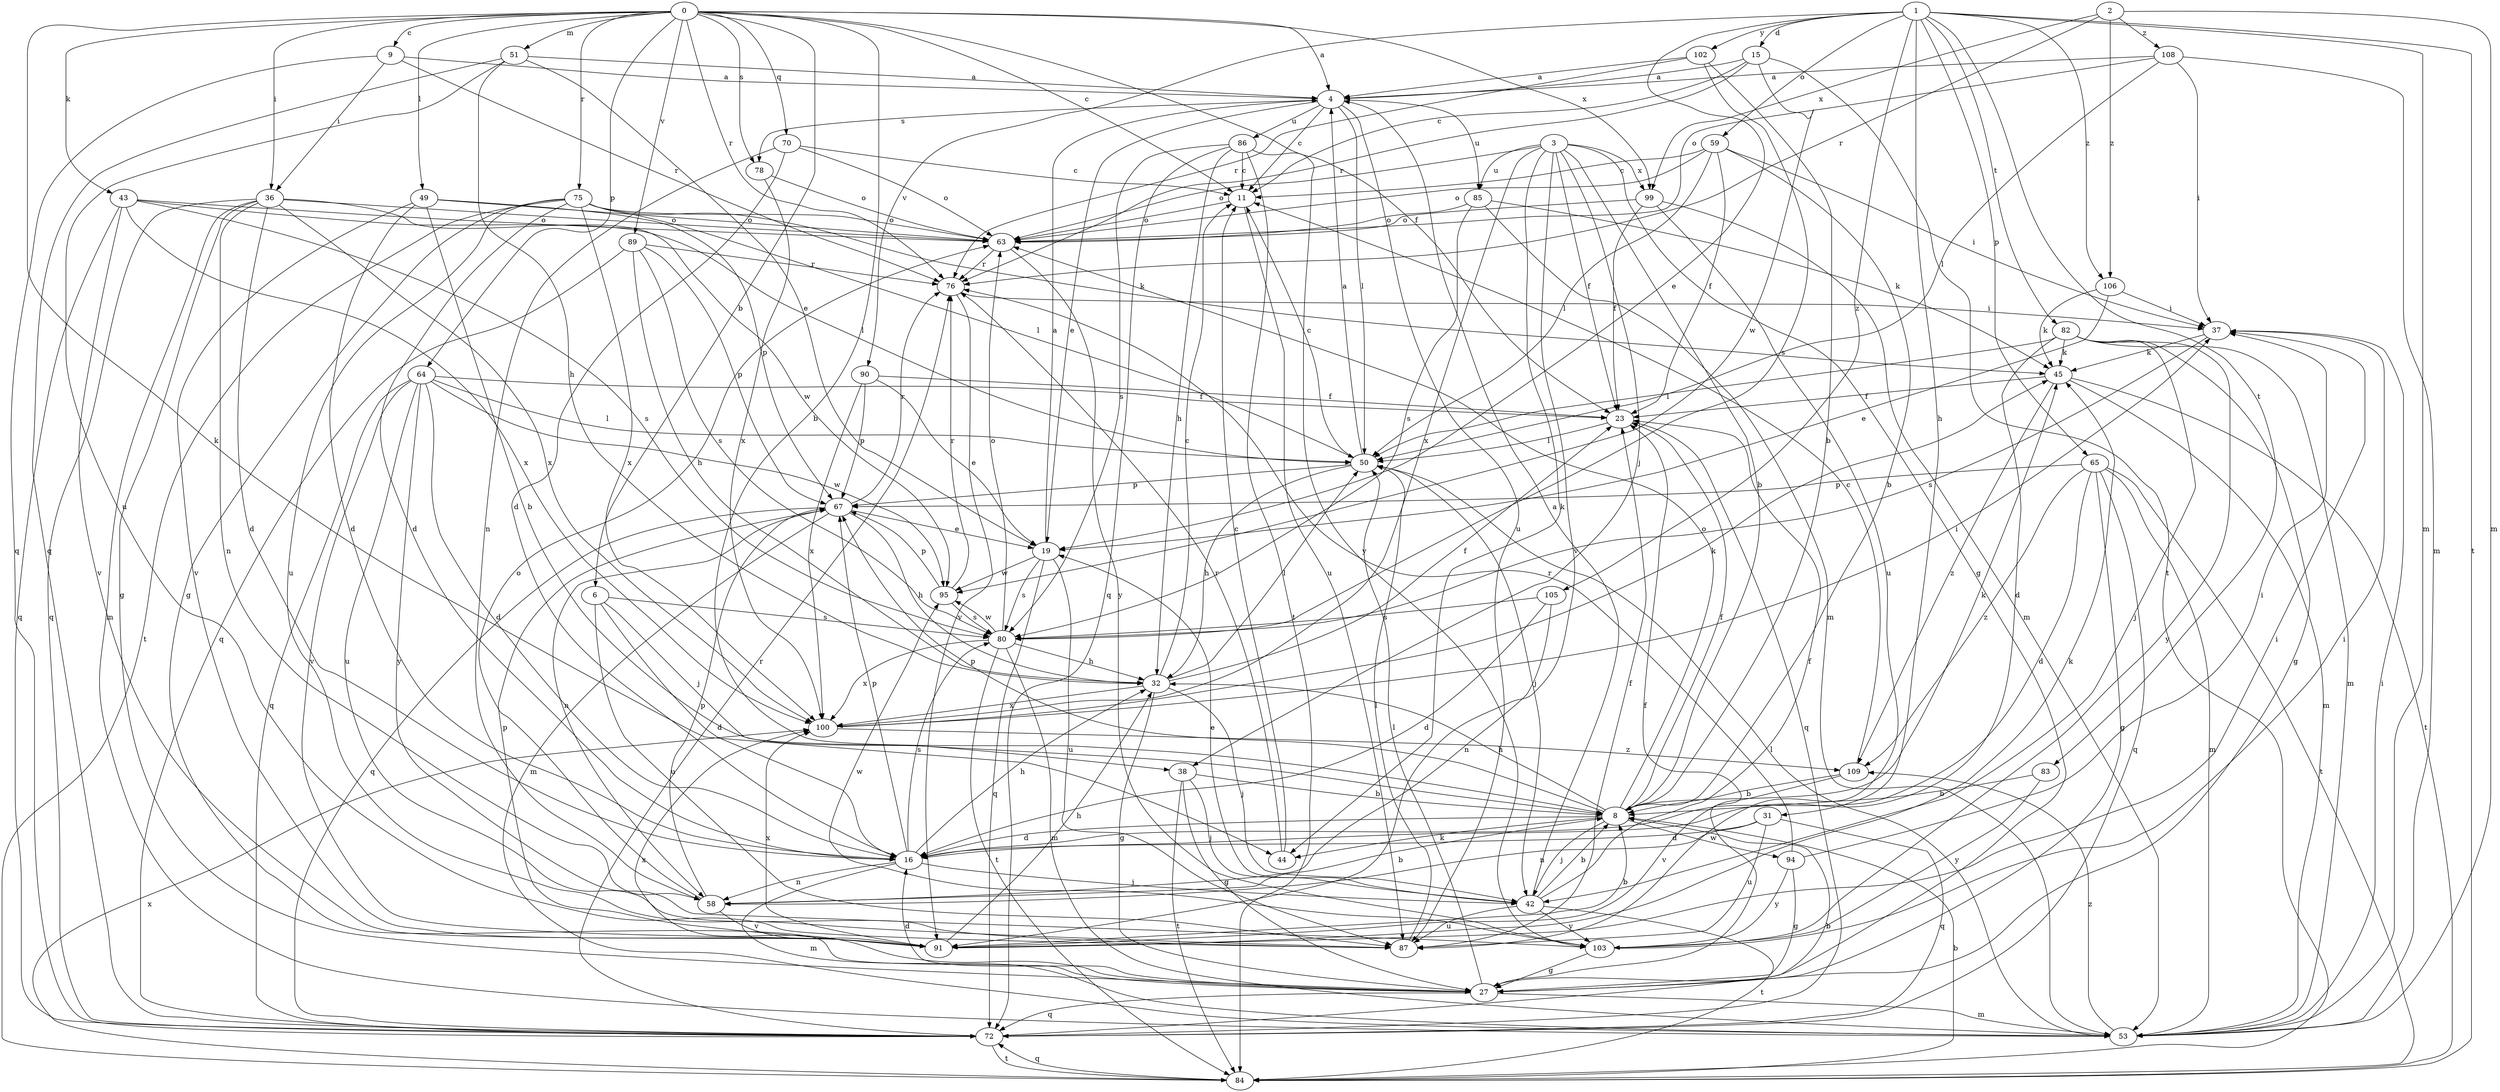 strict digraph  {
0;
1;
2;
3;
4;
6;
8;
9;
11;
15;
16;
19;
23;
27;
31;
32;
36;
37;
38;
42;
43;
44;
45;
49;
50;
51;
53;
58;
59;
63;
64;
65;
67;
70;
72;
75;
76;
78;
80;
82;
83;
84;
85;
86;
87;
89;
90;
91;
94;
95;
99;
100;
102;
103;
105;
106;
108;
109;
0 -> 4  [label=a];
0 -> 6  [label=b];
0 -> 8  [label=b];
0 -> 9  [label=c];
0 -> 11  [label=c];
0 -> 23  [label=f];
0 -> 36  [label=i];
0 -> 43  [label=k];
0 -> 44  [label=k];
0 -> 49  [label=l];
0 -> 51  [label=m];
0 -> 64  [label=p];
0 -> 70  [label=q];
0 -> 75  [label=r];
0 -> 76  [label=r];
0 -> 78  [label=s];
0 -> 89  [label=v];
0 -> 99  [label=x];
1 -> 15  [label=d];
1 -> 19  [label=e];
1 -> 31  [label=h];
1 -> 53  [label=m];
1 -> 59  [label=o];
1 -> 65  [label=p];
1 -> 82  [label=t];
1 -> 83  [label=t];
1 -> 84  [label=t];
1 -> 90  [label=v];
1 -> 102  [label=y];
1 -> 105  [label=z];
1 -> 106  [label=z];
2 -> 53  [label=m];
2 -> 76  [label=r];
2 -> 99  [label=x];
2 -> 106  [label=z];
2 -> 108  [label=z];
3 -> 8  [label=b];
3 -> 23  [label=f];
3 -> 27  [label=g];
3 -> 38  [label=j];
3 -> 44  [label=k];
3 -> 63  [label=o];
3 -> 85  [label=u];
3 -> 91  [label=v];
3 -> 99  [label=x];
3 -> 100  [label=x];
4 -> 11  [label=c];
4 -> 19  [label=e];
4 -> 50  [label=l];
4 -> 78  [label=s];
4 -> 85  [label=u];
4 -> 86  [label=u];
4 -> 87  [label=u];
6 -> 16  [label=d];
6 -> 38  [label=j];
6 -> 80  [label=s];
6 -> 87  [label=u];
8 -> 16  [label=d];
8 -> 23  [label=f];
8 -> 32  [label=h];
8 -> 42  [label=j];
8 -> 44  [label=k];
8 -> 45  [label=k];
8 -> 63  [label=o];
8 -> 67  [label=p];
8 -> 94  [label=w];
9 -> 4  [label=a];
9 -> 36  [label=i];
9 -> 72  [label=q];
9 -> 76  [label=r];
11 -> 63  [label=o];
11 -> 87  [label=u];
15 -> 4  [label=a];
15 -> 11  [label=c];
15 -> 76  [label=r];
15 -> 84  [label=t];
15 -> 95  [label=w];
16 -> 32  [label=h];
16 -> 42  [label=j];
16 -> 53  [label=m];
16 -> 58  [label=n];
16 -> 67  [label=p];
16 -> 80  [label=s];
19 -> 4  [label=a];
19 -> 72  [label=q];
19 -> 80  [label=s];
19 -> 87  [label=u];
19 -> 95  [label=w];
23 -> 50  [label=l];
23 -> 72  [label=q];
27 -> 16  [label=d];
27 -> 23  [label=f];
27 -> 50  [label=l];
27 -> 53  [label=m];
27 -> 72  [label=q];
27 -> 100  [label=x];
31 -> 16  [label=d];
31 -> 58  [label=n];
31 -> 72  [label=q];
31 -> 87  [label=u];
32 -> 11  [label=c];
32 -> 23  [label=f];
32 -> 27  [label=g];
32 -> 42  [label=j];
32 -> 50  [label=l];
32 -> 100  [label=x];
36 -> 16  [label=d];
36 -> 27  [label=g];
36 -> 53  [label=m];
36 -> 58  [label=n];
36 -> 63  [label=o];
36 -> 72  [label=q];
36 -> 95  [label=w];
36 -> 100  [label=x];
37 -> 45  [label=k];
37 -> 80  [label=s];
38 -> 8  [label=b];
38 -> 27  [label=g];
38 -> 42  [label=j];
38 -> 84  [label=t];
42 -> 4  [label=a];
42 -> 8  [label=b];
42 -> 19  [label=e];
42 -> 23  [label=f];
42 -> 84  [label=t];
42 -> 87  [label=u];
42 -> 103  [label=y];
43 -> 50  [label=l];
43 -> 63  [label=o];
43 -> 72  [label=q];
43 -> 80  [label=s];
43 -> 91  [label=v];
43 -> 100  [label=x];
44 -> 11  [label=c];
44 -> 76  [label=r];
45 -> 23  [label=f];
45 -> 53  [label=m];
45 -> 84  [label=t];
45 -> 109  [label=z];
49 -> 8  [label=b];
49 -> 16  [label=d];
49 -> 63  [label=o];
49 -> 67  [label=p];
49 -> 91  [label=v];
50 -> 4  [label=a];
50 -> 11  [label=c];
50 -> 32  [label=h];
50 -> 42  [label=j];
50 -> 67  [label=p];
51 -> 4  [label=a];
51 -> 19  [label=e];
51 -> 32  [label=h];
51 -> 72  [label=q];
51 -> 87  [label=u];
53 -> 37  [label=i];
53 -> 50  [label=l];
53 -> 109  [label=z];
58 -> 8  [label=b];
58 -> 63  [label=o];
58 -> 67  [label=p];
58 -> 91  [label=v];
59 -> 8  [label=b];
59 -> 11  [label=c];
59 -> 23  [label=f];
59 -> 37  [label=i];
59 -> 50  [label=l];
59 -> 63  [label=o];
63 -> 76  [label=r];
63 -> 103  [label=y];
64 -> 16  [label=d];
64 -> 23  [label=f];
64 -> 50  [label=l];
64 -> 72  [label=q];
64 -> 87  [label=u];
64 -> 91  [label=v];
64 -> 95  [label=w];
64 -> 103  [label=y];
65 -> 16  [label=d];
65 -> 27  [label=g];
65 -> 53  [label=m];
65 -> 67  [label=p];
65 -> 72  [label=q];
65 -> 84  [label=t];
65 -> 109  [label=z];
67 -> 19  [label=e];
67 -> 32  [label=h];
67 -> 53  [label=m];
67 -> 58  [label=n];
67 -> 72  [label=q];
67 -> 76  [label=r];
70 -> 11  [label=c];
70 -> 16  [label=d];
70 -> 58  [label=n];
70 -> 63  [label=o];
72 -> 8  [label=b];
72 -> 76  [label=r];
72 -> 84  [label=t];
75 -> 16  [label=d];
75 -> 27  [label=g];
75 -> 45  [label=k];
75 -> 50  [label=l];
75 -> 63  [label=o];
75 -> 84  [label=t];
75 -> 87  [label=u];
75 -> 100  [label=x];
76 -> 37  [label=i];
76 -> 91  [label=v];
78 -> 63  [label=o];
78 -> 100  [label=x];
80 -> 32  [label=h];
80 -> 53  [label=m];
80 -> 63  [label=o];
80 -> 84  [label=t];
80 -> 95  [label=w];
80 -> 100  [label=x];
82 -> 16  [label=d];
82 -> 27  [label=g];
82 -> 42  [label=j];
82 -> 45  [label=k];
82 -> 50  [label=l];
82 -> 53  [label=m];
82 -> 103  [label=y];
83 -> 8  [label=b];
83 -> 103  [label=y];
84 -> 8  [label=b];
84 -> 72  [label=q];
84 -> 100  [label=x];
85 -> 45  [label=k];
85 -> 53  [label=m];
85 -> 63  [label=o];
85 -> 80  [label=s];
86 -> 11  [label=c];
86 -> 32  [label=h];
86 -> 72  [label=q];
86 -> 80  [label=s];
86 -> 84  [label=t];
86 -> 103  [label=y];
87 -> 23  [label=f];
87 -> 50  [label=l];
89 -> 32  [label=h];
89 -> 67  [label=p];
89 -> 72  [label=q];
89 -> 76  [label=r];
89 -> 80  [label=s];
90 -> 19  [label=e];
90 -> 23  [label=f];
90 -> 67  [label=p];
90 -> 100  [label=x];
91 -> 8  [label=b];
91 -> 32  [label=h];
91 -> 37  [label=i];
91 -> 45  [label=k];
91 -> 67  [label=p];
91 -> 100  [label=x];
94 -> 27  [label=g];
94 -> 37  [label=i];
94 -> 76  [label=r];
94 -> 103  [label=y];
95 -> 67  [label=p];
95 -> 76  [label=r];
95 -> 80  [label=s];
99 -> 23  [label=f];
99 -> 53  [label=m];
99 -> 63  [label=o];
99 -> 87  [label=u];
100 -> 37  [label=i];
100 -> 45  [label=k];
100 -> 109  [label=z];
102 -> 4  [label=a];
102 -> 8  [label=b];
102 -> 76  [label=r];
102 -> 80  [label=s];
103 -> 27  [label=g];
103 -> 37  [label=i];
103 -> 95  [label=w];
105 -> 16  [label=d];
105 -> 58  [label=n];
105 -> 80  [label=s];
106 -> 19  [label=e];
106 -> 37  [label=i];
106 -> 45  [label=k];
108 -> 4  [label=a];
108 -> 37  [label=i];
108 -> 50  [label=l];
108 -> 53  [label=m];
108 -> 63  [label=o];
109 -> 8  [label=b];
109 -> 11  [label=c];
109 -> 91  [label=v];
}
